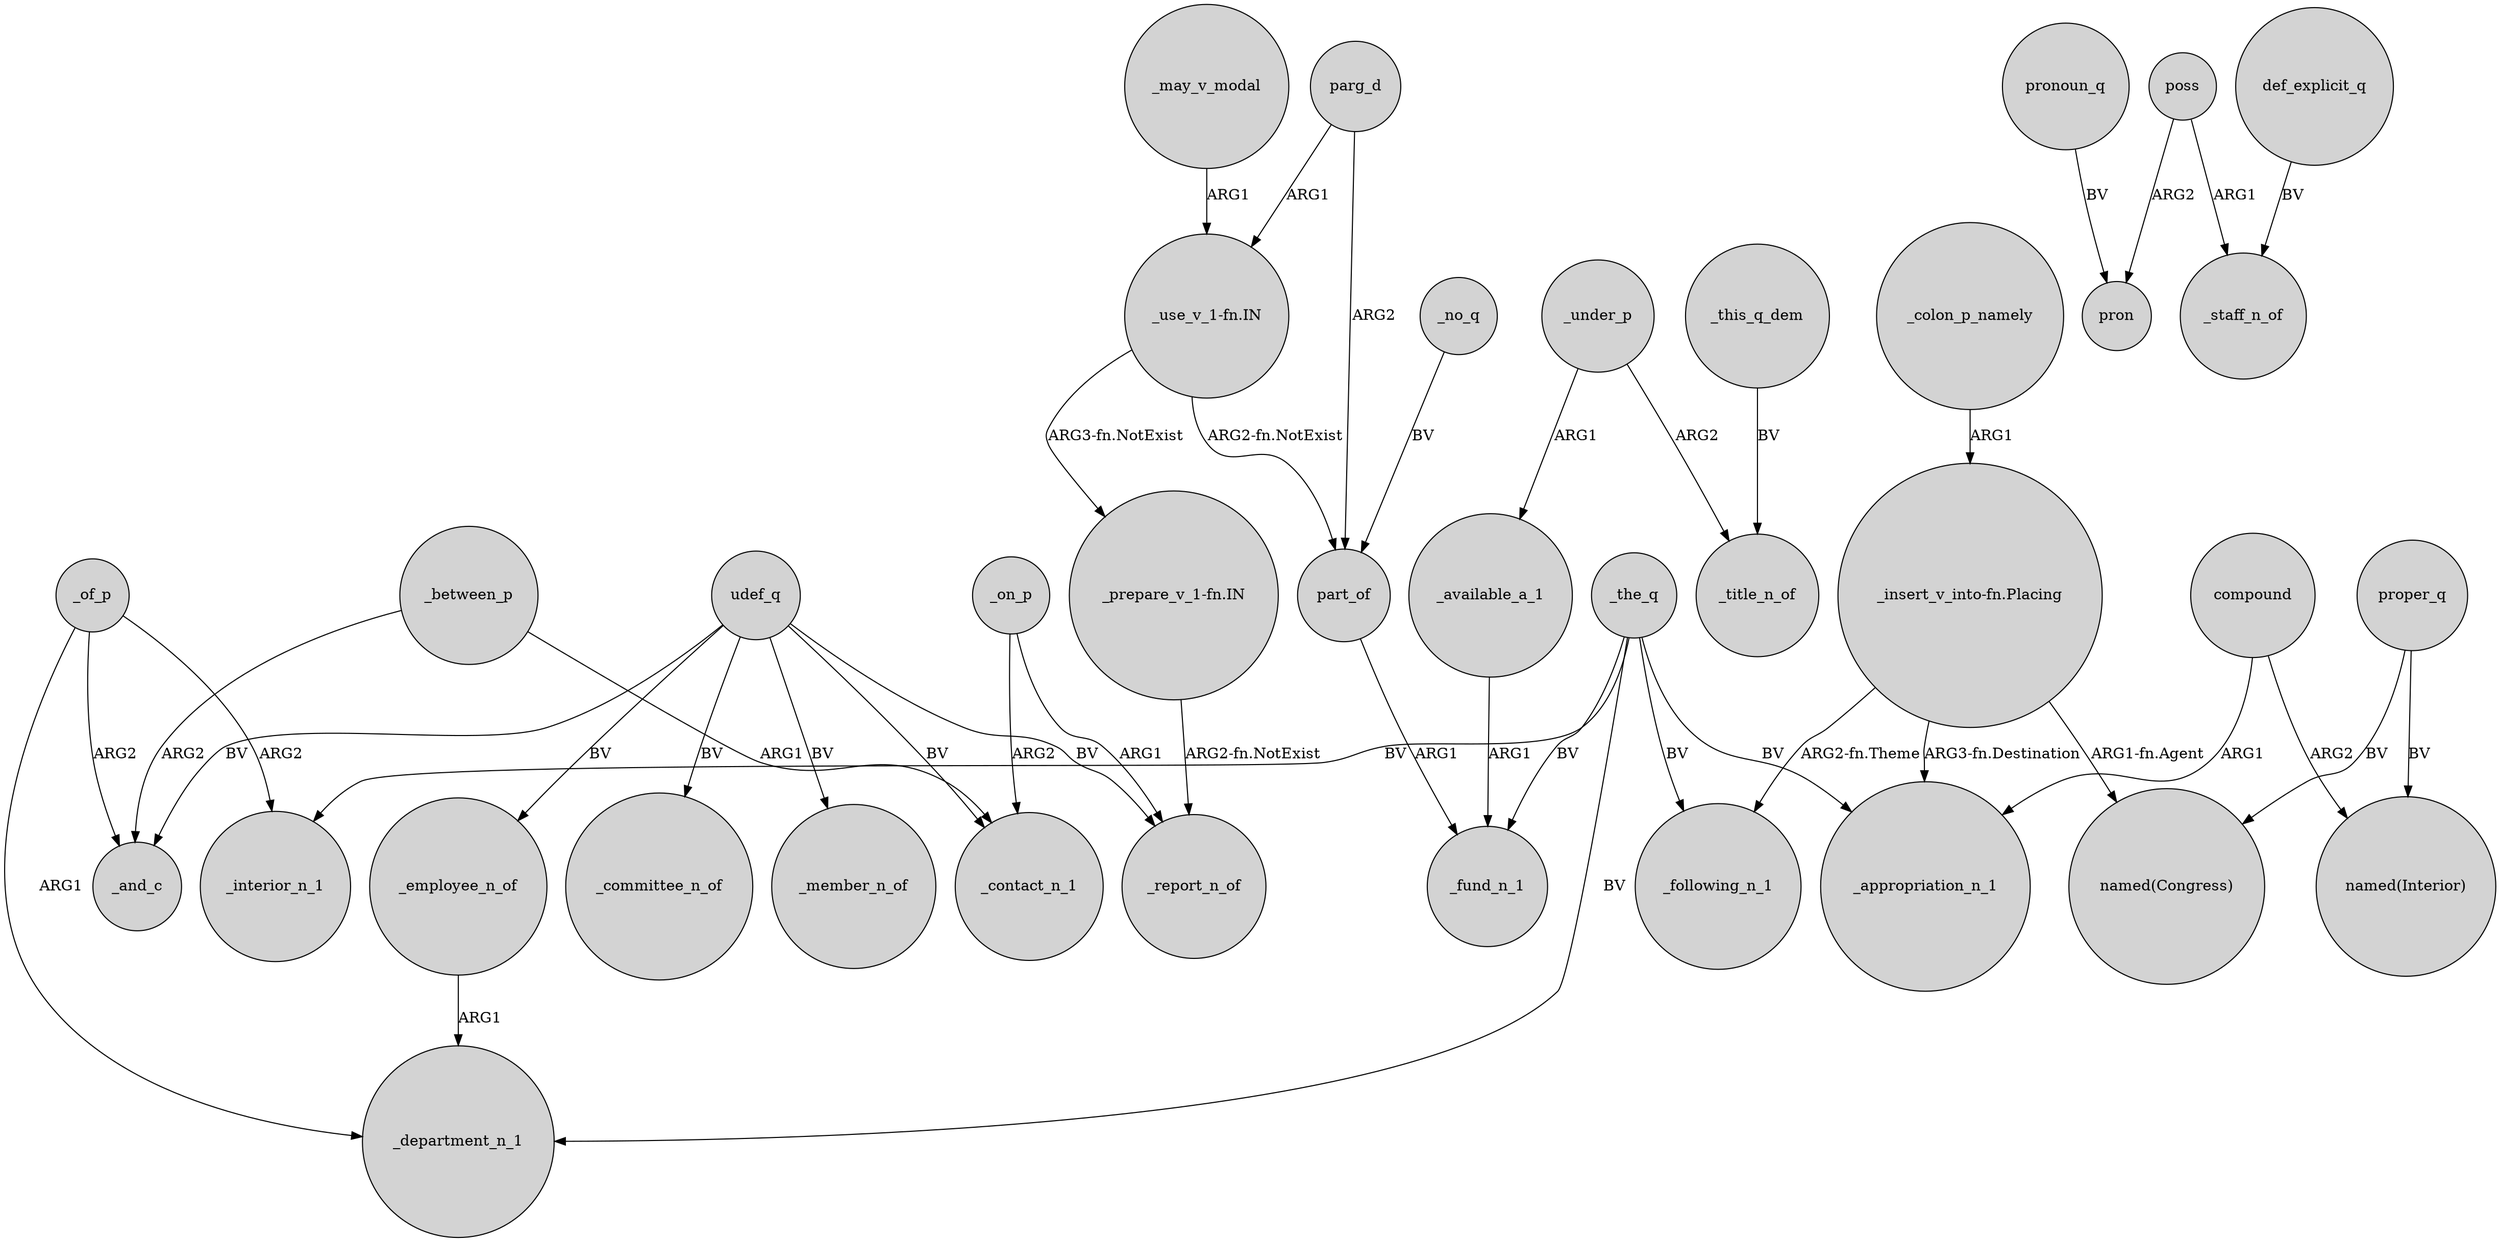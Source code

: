 digraph {
	node [shape=circle style=filled]
	_employee_n_of -> _department_n_1 [label=ARG1]
	proper_q -> "named(Interior)" [label=BV]
	"_insert_v_into-fn.Placing" -> _following_n_1 [label="ARG2-fn.Theme"]
	poss -> pron [label=ARG2]
	udef_q -> _employee_n_of [label=BV]
	_between_p -> _contact_n_1 [label=ARG1]
	"_insert_v_into-fn.Placing" -> _appropriation_n_1 [label="ARG3-fn.Destination"]
	compound -> "named(Interior)" [label=ARG2]
	_of_p -> _department_n_1 [label=ARG1]
	_no_q -> part_of [label=BV]
	_of_p -> _and_c [label=ARG2]
	udef_q -> _committee_n_of [label=BV]
	udef_q -> _report_n_of [label=BV]
	_under_p -> _available_a_1 [label=ARG1]
	_the_q -> _fund_n_1 [label=BV]
	proper_q -> "named(Congress)" [label=BV]
	"_insert_v_into-fn.Placing" -> "named(Congress)" [label="ARG1-fn.Agent"]
	_this_q_dem -> _title_n_of [label=BV]
	_the_q -> _department_n_1 [label=BV]
	_may_v_modal -> "_use_v_1-fn.IN" [label=ARG1]
	_available_a_1 -> _fund_n_1 [label=ARG1]
	def_explicit_q -> _staff_n_of [label=BV]
	pronoun_q -> pron [label=BV]
	"_prepare_v_1-fn.IN" -> _report_n_of [label="ARG2-fn.NotExist"]
	part_of -> _fund_n_1 [label=ARG1]
	poss -> _staff_n_of [label=ARG1]
	_on_p -> _contact_n_1 [label=ARG2]
	_the_q -> _appropriation_n_1 [label=BV]
	parg_d -> "_use_v_1-fn.IN" [label=ARG1]
	compound -> _appropriation_n_1 [label=ARG1]
	_between_p -> _and_c [label=ARG2]
	udef_q -> _member_n_of [label=BV]
	_under_p -> _title_n_of [label=ARG2]
	"_use_v_1-fn.IN" -> part_of [label="ARG2-fn.NotExist"]
	_on_p -> _report_n_of [label=ARG1]
	_colon_p_namely -> "_insert_v_into-fn.Placing" [label=ARG1]
	_of_p -> _interior_n_1 [label=ARG2]
	udef_q -> _contact_n_1 [label=BV]
	_the_q -> _interior_n_1 [label=BV]
	parg_d -> part_of [label=ARG2]
	"_use_v_1-fn.IN" -> "_prepare_v_1-fn.IN" [label="ARG3-fn.NotExist"]
	udef_q -> _and_c [label=BV]
	_the_q -> _following_n_1 [label=BV]
}
